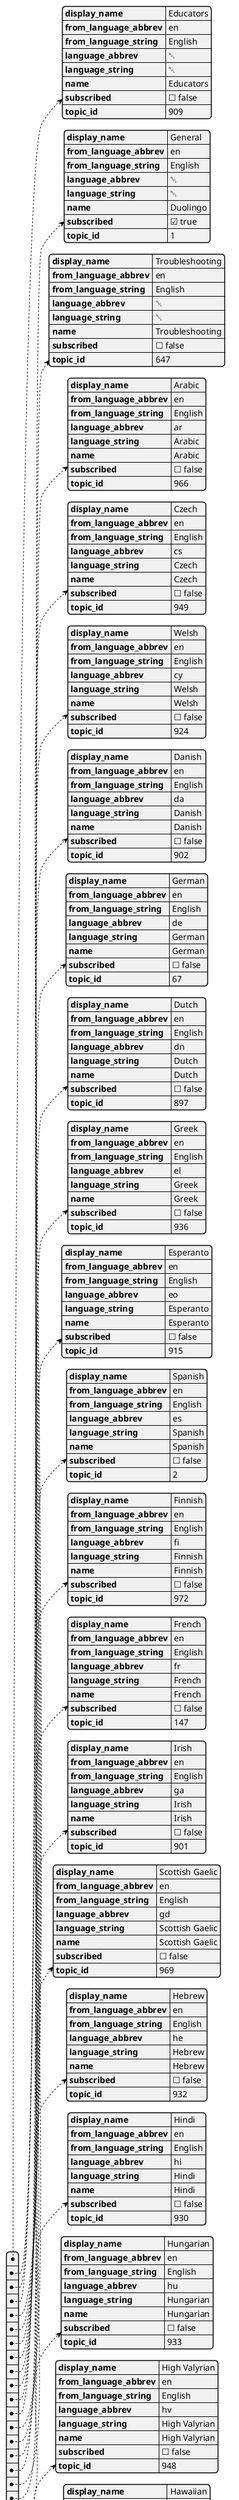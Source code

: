 @startjson "Forum Topics"
[
    {
        "display_name": "Educators",
        "from_language_abbrev": "en",
        "from_language_string": "English",
        "language_abbrev": null,
        "language_string": null,
        "name": "Educators",
        "subscribed": false,
        "topic_id": 909
    },
    {
        "display_name": "General",
        "from_language_abbrev": "en",
        "from_language_string": "English",
        "language_abbrev": null,
        "language_string": null,
        "name": "Duolingo",
        "subscribed": true,
        "topic_id": 1
    },
    {
        "display_name": "Troubleshooting",
        "from_language_abbrev": "en",
        "from_language_string": "English",
        "language_abbrev": null,
        "language_string": null,
        "name": "Troubleshooting",
        "subscribed": false,
        "topic_id": 647
    },
    {
        "display_name": "Arabic",
        "from_language_abbrev": "en",
        "from_language_string": "English",
        "language_abbrev": "ar",
        "language_string": "Arabic",
        "name": "Arabic",
        "subscribed": false,
        "topic_id": 966
    },
    {
        "display_name": "Czech",
        "from_language_abbrev": "en",
        "from_language_string": "English",
        "language_abbrev": "cs",
        "language_string": "Czech",
        "name": "Czech",
        "subscribed": false,
        "topic_id": 949
    },
    {
        "display_name": "Welsh",
        "from_language_abbrev": "en",
        "from_language_string": "English",
        "language_abbrev": "cy",
        "language_string": "Welsh",
        "name": "Welsh",
        "subscribed": false,
        "topic_id": 924
    },
    {
        "display_name": "Danish",
        "from_language_abbrev": "en",
        "from_language_string": "English",
        "language_abbrev": "da",
        "language_string": "Danish",
        "name": "Danish",
        "subscribed": false,
        "topic_id": 902
    },
    {
        "display_name": "German",
        "from_language_abbrev": "en",
        "from_language_string": "English",
        "language_abbrev": "de",
        "language_string": "German",
        "name": "German",
        "subscribed": false,
        "topic_id": 67
    },
    {
        "display_name": "Dutch",
        "from_language_abbrev": "en",
        "from_language_string": "English",
        "language_abbrev": "dn",
        "language_string": "Dutch",
        "name": "Dutch",
        "subscribed": false,
        "topic_id": 897
    },
    {
        "display_name": "Greek",
        "from_language_abbrev": "en",
        "from_language_string": "English",
        "language_abbrev": "el",
        "language_string": "Greek",
        "name": "Greek",
        "subscribed": false,
        "topic_id": 936
    },
    {
        "display_name": "Esperanto",
        "from_language_abbrev": "en",
        "from_language_string": "English",
        "language_abbrev": "eo",
        "language_string": "Esperanto",
        "name": "Esperanto",
        "subscribed": false,
        "topic_id": 915
    },
    {
        "display_name": "Spanish",
        "from_language_abbrev": "en",
        "from_language_string": "English",
        "language_abbrev": "es",
        "language_string": "Spanish",
        "name": "Spanish",
        "subscribed": false,
        "topic_id": 2
    },
    {
        "display_name": "Finnish",
        "from_language_abbrev": "en",
        "from_language_string": "English",
        "language_abbrev": "fi",
        "language_string": "Finnish",
        "name": "Finnish",
        "subscribed": false,
        "topic_id": 972
    },
    {
        "display_name": "French",
        "from_language_abbrev": "en",
        "from_language_string": "English",
        "language_abbrev": "fr",
        "language_string": "French",
        "name": "French",
        "subscribed": false,
        "topic_id": 147
    },
    {
        "display_name": "Irish",
        "from_language_abbrev": "en",
        "from_language_string": "English",
        "language_abbrev": "ga",
        "language_string": "Irish",
        "name": "Irish",
        "subscribed": false,
        "topic_id": 901
    },
    {
        "display_name": "Scottish Gaelic",
        "from_language_abbrev": "en",
        "from_language_string": "English",
        "language_abbrev": "gd",
        "language_string": "Scottish Gaelic",
        "name": "Scottish Gaelic",
        "subscribed": false,
        "topic_id": 969
    },
    {
        "display_name": "Hebrew",
        "from_language_abbrev": "en",
        "from_language_string": "English",
        "language_abbrev": "he",
        "language_string": "Hebrew",
        "name": "Hebrew",
        "subscribed": false,
        "topic_id": 932
    },
    {
        "display_name": "Hindi",
        "from_language_abbrev": "en",
        "from_language_string": "English",
        "language_abbrev": "hi",
        "language_string": "Hindi",
        "name": "Hindi",
        "subscribed": false,
        "topic_id": 930
    },
    {
        "display_name": "Hungarian",
        "from_language_abbrev": "en",
        "from_language_string": "English",
        "language_abbrev": "hu",
        "language_string": "Hungarian",
        "name": "Hungarian",
        "subscribed": false,
        "topic_id": 933
    },
    {
        "display_name": "High Valyrian",
        "from_language_abbrev": "en",
        "from_language_string": "English",
        "language_abbrev": "hv",
        "language_string": "High Valyrian",
        "name": "High Valyrian",
        "subscribed": false,
        "topic_id": 948
    },
    {
        "display_name": "Hawaiian",
        "from_language_abbrev": "en",
        "from_language_string": "English",
        "language_abbrev": "hw",
        "language_string": "Hawaiian",
        "name": "Hawaiian",
        "subscribed": false,
        "topic_id": 960
    },
    {
        "display_name": "Indonesian",
        "from_language_abbrev": "en",
        "from_language_string": "English",
        "language_abbrev": "id",
        "language_string": "Indonesian",
        "name": "Indonesian",
        "subscribed": false,
        "topic_id": 958
    },
    {
        "display_name": "Italian",
        "from_language_abbrev": "en",
        "from_language_string": "English",
        "language_abbrev": "it",
        "language_string": "Italian",
        "name": "Italian",
        "subscribed": false,
        "topic_id": 519
    },
    {
        "display_name": "Japanese",
        "from_language_abbrev": "en",
        "from_language_string": "English",
        "language_abbrev": "ja",
        "language_string": "Japanese",
        "name": "Japanese",
        "subscribed": true,
        "topic_id": 946
    },
    {
        "display_name": "Klingon",
        "from_language_abbrev": "en",
        "from_language_string": "English",
        "language_abbrev": "kl",
        "language_string": "Klingon",
        "name": "Klingon",
        "subscribed": true,
        "topic_id": 953
    },
    {
        "display_name": "Korean",
        "from_language_abbrev": "en",
        "from_language_string": "English",
        "language_abbrev": "ko",
        "language_string": "Korean",
        "name": "Korean",
        "subscribed": false,
        "topic_id": 950
    },
    {
        "display_name": "Latin",
        "from_language_abbrev": "en",
        "from_language_string": "English",
        "language_abbrev": "la",
        "language_string": "Latin",
        "name": "Latin",
        "subscribed": false,
        "topic_id": 967
    },
    {
        "display_name": "Norwegian (Bokmål)",
        "from_language_abbrev": "en",
        "from_language_string": "English",
        "language_abbrev": "nb",
        "language_string": "Norwegian (Bokmål)",
        "name": "Norwegian (Bokmål)",
        "subscribed": false,
        "topic_id": 914
    },
    {
        "display_name": "Navajo",
        "from_language_abbrev": "en",
        "from_language_string": "English",
        "language_abbrev": "nv",
        "language_string": "Navajo",
        "name": "Navajo",
        "subscribed": false,
        "topic_id": 961
    },
    {
        "display_name": "Polish",
        "from_language_abbrev": "en",
        "from_language_string": "English",
        "language_abbrev": "pl",
        "language_string": "Polish",
        "name": "Polish",
        "subscribed": false,
        "topic_id": 922
    },
    {
        "display_name": "Portuguese",
        "from_language_abbrev": "en",
        "from_language_string": "English",
        "language_abbrev": "pt",
        "language_string": "Portuguese",
        "name": "Portuguese",
        "subscribed": false,
        "topic_id": 328
    },
    {
        "display_name": "Romanian",
        "from_language_abbrev": "en",
        "from_language_string": "English",
        "language_abbrev": "ro",
        "language_string": "Romanian",
        "name": "Romanian",
        "subscribed": false,
        "topic_id": 938
    },
    {
        "display_name": "Russian",
        "from_language_abbrev": "en",
        "from_language_string": "English",
        "language_abbrev": "ru",
        "language_string": "Russian",
        "name": "Russian",
        "subscribed": false,
        "topic_id": 920
    },
    {
        "display_name": "Swedish",
        "from_language_abbrev": "en",
        "from_language_string": "English",
        "language_abbrev": "sv",
        "language_string": "Swedish",
        "name": "Swedish",
        "subscribed": false,
        "topic_id": 908
    },
    {
        "display_name": "Swahili",
        "from_language_abbrev": "en",
        "from_language_string": "English",
        "language_abbrev": "sw",
        "language_string": "Swahili",
        "name": "Swahili",
        "subscribed": false,
        "topic_id": 942
    },
    {
        "display_name": "Turkish",
        "from_language_abbrev": "en",
        "from_language_string": "English",
        "language_abbrev": "tr",
        "language_string": "Turkish",
        "name": "Turkish",
        "subscribed": false,
        "topic_id": 912
    },
    {
        "display_name": "Ukrainian",
        "from_language_abbrev": "en",
        "from_language_string": "English",
        "language_abbrev": "uk",
        "language_string": "Ukrainian",
        "name": "Ukrainian",
        "subscribed": false,
        "topic_id": 913
    },
    {
        "display_name": "Vietnamese",
        "from_language_abbrev": "en",
        "from_language_string": "English",
        "language_abbrev": "vi",
        "language_string": "Vietnamese",
        "name": "Vietnamese",
        "subscribed": false,
        "topic_id": 931
    },
    {
        "display_name": "Yiddish",
        "from_language_abbrev": "en",
        "from_language_string": "English",
        "language_abbrev": "yi",
        "language_string": "Yiddish",
        "name": "Yiddish",
        "subscribed": false,
        "topic_id": 979
    },
    {
        "display_name": "Chinese",
        "from_language_abbrev": "en",
        "from_language_string": "English",
        "language_abbrev": "zs",
        "language_string": "Chinese",
        "name": "Chinese",
        "subscribed": false,
        "topic_id": 951
    },
    {
        "display_name": "English",
        "from_language_abbrev": "ja",
        "from_language_string": "Japanese",
        "language_abbrev": "en",
        "language_string": "English",
        "name": "English",
        "subscribed": true,
        "topic_id": 839
    }
]
@endjson
